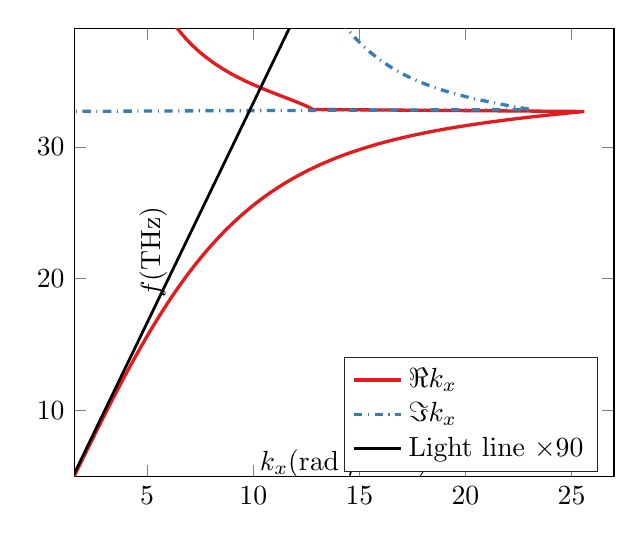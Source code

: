 % This file was created by matlab2tikz.
%
%The latest updates can be retrieved from
%  http://www.mathworks.com/matlabcentral/fileexchange/22022-matlab2tikz-matlab2tikz
%where you can also make suggestions and rate matlab2tikz.
%
\definecolor{mycolor1}{rgb}{0.894,0.102,0.11}%
\definecolor{mycolor2}{rgb}{0.216,0.494,0.722}%
\definecolor{mycolor3}{rgb}{0.302,0.686,0.29}%
%
\begin{tikzpicture}

\begin{axis}[
xmin=1569124*1e-6,
xmax=27000000*1e-6,
xlabel={$k_x (\mathrm{rad~\mu m}^{-1})$},
ymin=5,
ymax=39,
x label style={at={(axis description cs:0.5,0.09)}},
y label style={at={(axis description cs:0.19,.5)}},
ylabel={$f (\mathrm{THz})$},
axis background/.style={fill=white},
legend style={at={(0.97,0.01)}, anchor=south east, legend cell align=left, align=left, draw=white!15!black}
]
\addplot [color=mycolor1, line width=1.2pt]
  table[x expr=\thisrowno{0}*1e-6, y index=1, row sep=crcr]{%
31836.371	0.1\\
79553.604	0.25\\
127167.314	0.4\\
174680.576	0.551\\
222096.671	0.701\\
269418.884	0.851\\
316650.481	1.001\\
363794.709	1.151\\
410854.792	1.301\\
457833.936	1.452\\
504735.327	1.602\\
551562.132	1.752\\
598317.499	1.902\\
645004.563	2.052\\
691626.441	2.202\\
738186.236	2.353\\
784687.038	2.503\\
831131.925	2.653\\
877523.962	2.803\\
923866.204	2.953\\
970161.699	3.103\\
1016413.485	3.254\\
1062624.591	3.404\\
1108798.041	3.554\\
1154936.856	3.704\\
1201044.048	3.854\\
1247122.629	4.004\\
1293175.607	4.155\\
1339205.99	4.305\\
1385216.784	4.455\\
1431210.997	4.605\\
1477191.637	4.755\\
1523161.717	4.905\\
1569124.25	5.056\\
1615082.258	5.206\\
1661038.766	5.356\\
1706996.806	5.506\\
1752959.418	5.656\\
1798929.651	5.806\\
1844910.564	5.957\\
1890905.227	6.107\\
1936916.721	6.257\\
1982948.143	6.407\\
2029002.6	6.557\\
2075083.219	6.707\\
2121193.141	6.858\\
2167335.524	7.008\\
2213513.548	7.158\\
2259730.41	7.308\\
2305989.331	7.458\\
2352293.552	7.608\\
2398646.342	7.759\\
2445050.99	7.909\\
2491510.815	8.059\\
2538029.164	8.209\\
2584609.412	8.359\\
2631254.965	8.509\\
2677969.261	8.66\\
2724755.772	8.81\\
2771618.006	8.96\\
2818559.506	9.11\\
2865583.854	9.26\\
2912694.673	9.41\\
2959895.625	9.561\\
3007190.418	9.711\\
3054582.803	9.861\\
3102076.579	10.011\\
3149675.594	10.161\\
3197383.745	10.311\\
3245204.983	10.462\\
3293143.314	10.612\\
3341202.799	10.762\\
3389387.559	10.912\\
3437701.775	11.062\\
3486149.693	11.212\\
3534735.624	11.363\\
3583463.946	11.513\\
3632339.11	11.663\\
3681365.637	11.813\\
3730548.126	11.963\\
3779891.255	12.113\\
3829399.782	12.264\\
3879078.55	12.414\\
3928932.491	12.564\\
3978966.627	12.714\\
4029186.072	12.864\\
4079596.039	13.014\\
4130201.844	13.165\\
4181008.905	13.315\\
4232022.748	13.465\\
4283249.015	13.615\\
4334693.46	13.765\\
4386361.962	13.915\\
4438260.522	14.066\\
4490395.273	14.216\\
4542772.482	14.366\\
4595398.556	14.516\\
4648280.047	14.666\\
4701423.656	14.816\\
4754836.241	14.967\\
4808524.822	15.117\\
4862496.588	15.267\\
4916758.9	15.417\\
4971319.303	15.567\\
5026185.527	15.717\\
5081365.499	15.868\\
5136867.35	16.018\\
5192699.421	16.168\\
5248870.273	16.318\\
5305388.693	16.468\\
5362263.707	16.618\\
5419504.588	16.769\\
5477120.864	16.919\\
5535122.334	17.069\\
5593519.071	17.219\\
5652321.439	17.369\\
5711540.107	17.519\\
5771186.054	17.67\\
5831270.592	17.82\\
5891805.371	17.97\\
5952802.4	18.12\\
6014274.061	18.27\\
6076233.124	18.42\\
6138692.765	18.571\\
6201666.586	18.721\\
6265168.631	18.871\\
6329213.409	19.021\\
6393815.914	19.171\\
6458991.648	19.321\\
6524756.643	19.472\\
6591127.491	19.622\\
6658121.366	19.772\\
6725756.053	19.922\\
6794049.982	20.072\\
6863022.254	20.222\\
6932692.677	20.373\\
7003081.806	20.523\\
7074210.972	20.673\\
7146102.331	20.823\\
7218778.903	20.973\\
7292264.618	21.123\\
7366584.364	21.274\\
7441764.041	21.424\\
7517830.614	21.574\\
7594812.175	21.724\\
7672738.004	21.874\\
7751638.636	22.024\\
7831545.937	22.175\\
7912493.175	22.325\\
7994515.111	22.475\\
8077648.083	22.625\\
8161930.101	22.775\\
8247400.953	22.925\\
8334102.317	23.076\\
8422077.874	23.226\\
8511373.442	23.376\\
8602037.115	23.526\\
8694119.408	23.676\\
8787673.426	23.826\\
8882755.035	23.977\\
8979423.052	24.127\\
9077739.457	24.277\\
9177769.612	24.427\\
9279582.507	24.577\\
9383251.03	24.727\\
9488852.249	24.878\\
9596467.74	25.028\\
9706183.925	25.178\\
9818092.456	25.328\\
9932290.631	25.478\\
10048881.851	25.628\\
10167976.125	25.779\\
10289690.623	25.929\\
10414150.289	26.079\\
10541488.515	26.229\\
10671847.897	26.379\\
10805381.055	26.529\\
10942251.564	26.68\\
11082634.978	26.83\\
11226719.974	26.98\\
11374709.631	27.13\\
11526822.861	27.28\\
11683296.013	27.43\\
11844384.677	27.581\\
12010365.706	27.731\\
12181539.511	27.881\\
12358232.639	28.031\\
12540800.704	28.181\\
12729631.699	28.331\\
12925149.771	28.482\\
13127819.508	28.632\\
13338150.837	28.782\\
13556704.602	28.932\\
13784098.954	29.082\\
14021016.649	29.232\\
14268213.405	29.383\\
14526527.465	29.533\\
14796890.519	29.683\\
15080340.171	29.833\\
15378034.094	29.983\\
15691266.038	30.133\\
16021483.753	30.284\\
16370308.818	30.434\\
16739558.151	30.584\\
17131266.667	30.734\\
17547710.01	30.884\\
17991425.507	31.034\\
18465228.273	31.185\\
18972217.644	31.335\\
19515766.77	31.485\\
20099485.151	31.635\\
20727140.621	31.785\\
21402524.448	31.935\\
22129242.975	32.086\\
22910424.413	32.236\\
23748344.184	32.386\\
24643999.097	32.536\\
25596697.056	32.686\\
12824427.312	32.836\\
12644710.078	32.987\\
12444521.687	33.137\\
12227723.374	33.287\\
11998507.063	33.437\\
11761040.607	33.587\\
11519172.399	33.737\\
11276236.735	33.888\\
11034965.259	34.038\\
10797484.339	34.188\\
10565368.333	34.338\\
10339720.725	34.488\\
10121262.604	34.638\\
9910416.077	34.789\\
9707376.643	34.939\\
9512172.688	35.089\\
9324712.653	35.239\\
9144821.435	35.389\\
8972267.918	35.539\\
8806785.474	35.69\\
8648086.996	35.84\\
8495875.78	35.99\\
8349853.277	36.14\\
8209724.521	36.29\\
8075201.832	36.44\\
7946007.257	36.591\\
7821874.092	36.741\\
7702547.738	36.891\\
7587786.085	37.041\\
7477359.554	37.191\\
7371050.91	37.341\\
7268654.917	37.492\\
7169977.883	37.642\\
7074837.157	37.792\\
6983060.572	37.942\\
6894485.891	38.092\\
6808960.246	38.242\\
6726339.586	38.393\\
6646488.148	38.543\\
6569277.949	38.693\\
6494588.297	38.843\\
6422305.334	38.993\\
6352321.603	39.143\\
6284535.642	39.294\\
6218851.6	39.444\\
6155178.883	39.594\\
6093431.82	39.744\\
6033529.351	39.894\\
5975394.737	40.044\\
5918955.291	40.195\\
5864142.125	40.345\\
5810889.916	40.495\\
5759136.686	40.645\\
5708823.6	40.795\\
5659894.776	40.945\\
5612297.107	41.096\\
5565980.096	41.246\\
5520895.705	41.396\\
5476998.209	41.546\\
5434244.062	41.696\\
5392591.774	41.846\\
5352001.791	41.997\\
5312436.391	42.147\\
5273859.576	42.297\\
5236236.98	42.447\\
5199535.78	42.597\\
5163724.61	42.747\\
5128773.484	42.898\\
5094653.723	43.048\\
5061337.885	43.198\\
5028799.699	43.348\\
4997014.008	43.498\\
4965956.707	43.648\\
4935604.694	43.799\\
4905935.815	43.949\\
4876928.821	44.099\\
4848563.321	44.249\\
4820819.737	44.399\\
4793679.269	44.549\\
4767123.856	44.7\\
4741136.14	44.85\\
4715699.43	45\\
};
\addlegendentry{$\Re k_x$}

\addplot [color=mycolor2, dashdotted, line width=1.2pt]
  table[x expr=\thisrowno{0}*1e-6, y index=1, row sep=crcr]{%
216.926	0.1\\
216.429	0.25\\
215.944	0.4\\
215.474	0.551\\
215.02	0.701\\
214.581	0.851\\
214.157	1.001\\
213.748	1.151\\
213.355	1.301\\
212.976	1.452\\
212.612	1.602\\
212.263	1.752\\
211.929	1.902\\
211.61	2.052\\
211.305	2.202\\
211.014	2.353\\
210.738	2.503\\
210.476	2.653\\
210.229	2.803\\
209.996	2.953\\
209.777	3.103\\
209.573	3.254\\
209.382	3.404\\
209.206	3.554\\
209.044	3.704\\
208.896	3.854\\
208.762	4.004\\
208.642	4.155\\
208.537	4.305\\
208.445	4.455\\
208.368	4.605\\
208.304	4.755\\
208.255	4.905\\
208.22	5.056\\
208.199	5.206\\
208.192	5.356\\
208.2	5.506\\
208.222	5.656\\
208.258	5.806\\
208.308	5.957\\
208.373	6.107\\
208.452	6.257\\
208.546	6.407\\
208.655	6.557\\
208.778	6.707\\
208.916	6.858\\
209.069	7.008\\
209.236	7.158\\
209.419	7.308\\
209.617	7.458\\
209.83	7.608\\
210.059	7.759\\
210.303	7.909\\
210.563	8.059\\
210.838	8.209\\
211.129	8.359\\
211.437	8.509\\
211.76	8.66\\
212.1	8.81\\
212.456	8.96\\
212.829	9.11\\
213.219	9.26\\
213.626	9.41\\
214.05	9.561\\
214.492	9.711\\
214.952	9.861\\
215.429	10.011\\
215.924	10.161\\
216.438	10.311\\
216.971	10.462\\
217.522	10.612\\
218.092	10.762\\
218.682	10.912\\
219.292	11.062\\
219.922	11.212\\
220.572	11.363\\
221.242	11.513\\
221.934	11.663\\
222.647	11.813\\
223.381	11.963\\
224.138	12.113\\
224.917	12.264\\
225.719	12.414\\
226.545	12.564\\
227.394	12.714\\
228.267	12.864\\
229.165	13.014\\
230.088	13.165\\
231.036	13.315\\
232.011	13.465\\
233.012	13.615\\
234.041	13.765\\
235.097	13.915\\
236.181	14.066\\
237.295	14.216\\
238.438	14.366\\
239.611	14.516\\
240.816	14.666\\
242.052	14.816\\
243.32	14.967\\
244.622	15.117\\
245.958	15.267\\
247.328	15.417\\
248.734	15.567\\
250.177	15.717\\
251.657	15.868\\
253.176	16.018\\
254.734	16.168\\
256.332	16.318\\
257.972	16.468\\
259.655	16.618\\
261.382	16.769\\
263.154	16.919\\
264.972	17.069\\
266.838	17.219\\
268.753	17.369\\
270.718	17.519\\
272.736	17.67\\
274.807	17.82\\
276.933	17.97\\
279.116	18.12\\
281.357	18.27\\
283.66	18.42\\
286.024	18.571\\
288.453	18.721\\
290.949	18.871\\
293.513	19.021\\
296.149	19.171\\
298.858	19.321\\
301.643	19.472\\
304.507	19.622\\
307.452	19.772\\
310.481	19.922\\
313.598	20.072\\
316.806	20.222\\
320.108	20.373\\
323.507	20.523\\
327.007	20.673\\
330.613	20.823\\
334.328	20.973\\
338.157	21.123\\
342.104	21.274\\
346.174	21.424\\
350.373	21.574\\
354.705	21.724\\
359.176	21.874\\
363.792	22.024\\
368.56	22.175\\
373.487	22.325\\
378.579	22.475\\
383.844	22.625\\
389.29	22.775\\
394.925	22.925\\
400.76	23.076\\
406.802	23.226\\
413.063	23.376\\
419.554	23.526\\
426.285	23.676\\
433.27	23.826\\
440.522	23.977\\
448.055	24.127\\
455.884	24.277\\
464.025	24.427\\
472.496	24.577\\
481.316	24.727\\
490.505	24.878\\
500.085	25.028\\
510.079	25.178\\
520.512	25.328\\
531.411	25.478\\
542.807	25.628\\
554.73	25.779\\
567.217	25.929\\
580.304	26.079\\
594.032	26.229\\
608.446	26.379\\
623.595	26.529\\
639.532	26.68\\
656.316	26.83\\
674.009	26.98\\
692.683	27.13\\
712.414	27.28\\
733.288	27.43\\
755.398	27.581\\
778.849	27.731\\
803.756	27.881\\
830.247	28.031\\
858.464	28.181\\
888.567	28.331\\
920.732	28.482\\
955.16	28.632\\
992.073	28.782\\
1031.722	28.932\\
1074.389	29.082\\
1120.394	29.232\\
1170.097	29.383\\
1223.906	29.533\\
1282.283	29.683\\
1345.753	29.833\\
1414.908	29.983\\
1490.422	30.133\\
1573.055	30.284\\
1663.665	30.434\\
1763.212	30.584\\
1872.761	30.734\\
1993.484	30.884\\
2126.64	31.034\\
2273.545	31.185\\
2435.511	31.335\\
2613.752	31.485\\
2809.221	31.635\\
3022.392	31.785\\
3252.952	31.935\\
3499.427	32.086\\
3758.78	32.236\\
4026.077	32.386\\
4294.372	32.536\\
4554.998	32.686\\
23086382.79	32.836\\
22534202.895	32.987\\
22008914.822	33.137\\
21512846.204	33.287\\
21047274.729	33.437\\
20612436.939	33.587\\
20207666.813	33.737\\
19831610.697	33.888\\
19482461.33	34.038\\
19158168.64	34.188\\
18856605.75	34.338\\
18575685.791	34.488\\
18313435.346	34.638\\
18068034.338	34.789\\
17837832.33	34.939\\
17621349.572	35.089\\
17417269.002	35.239\\
17224423.486	35.389\\
17041781.074	35.539\\
16868429.982	35.69\\
16703564.242	35.84\\
16546470.516	35.99\\
16396516.273	36.14\\
16253139.36	36.29\\
16115838.885	36.44\\
15984167.311	36.591\\
15857723.629	36.741\\
15736147.465	36.891\\
15619114.02	37.041\\
15506329.699	37.191\\
15397528.355	37.341\\
15292468.047	37.492\\
15190928.236	37.642\\
15092707.358	37.792\\
14997620.727	37.942\\
14905498.695	38.092\\
14816185.068	38.242\\
14729535.705	38.393\\
14645417.3	38.543\\
14563706.312	38.693\\
14484288.016	38.843\\
14407055.675	38.993\\
14331909.801	39.143\\
14258757.499	39.294\\
14187511.889	39.444\\
14118091.583	39.594\\
14050420.224	39.744\\
13984426.072	39.894\\
13920041.629	40.044\\
13857203.305	40.195\\
13795851.115	40.345\\
13735928.407	40.495\\
13677381.614	40.645\\
13620160.03	40.795\\
13564215.604	40.945\\
13509502.759	41.096\\
13455978.218	41.246\\
13403600.853	41.396\\
13352331.538	41.546\\
13302133.026	41.696\\
13252969.824	41.846\\
13204808.085	41.997\\
13157615.51	42.147\\
13111361.248	42.297\\
13066015.815	42.447\\
13021551.015	42.597\\
12977939.86	42.747\\
12935156.508	42.898\\
12893176.196	43.048\\
12851975.181	43.198\\
12811530.685	43.348\\
12771820.846	43.498\\
12732824.664	43.648\\
12694521.964	43.799\\
12656893.348	43.949\\
12619920.157	44.099\\
12583584.437	44.249\\
12547868.903	44.399\\
12512756.906	44.549\\
12478232.401	44.7\\
12444279.922	44.85\\
12410884.554	45\\
};
\addlegendentry{$\Im k_x$}

\addplot [color=black, line width=1.0pt]
  table[x expr=\thisrowno{0}*1e-6, y index=1, row sep=crcr]{%
30000	0.1\\
75050.167	0.25\\
120100.334	0.4\\
165150.502	0.551\\
210200.669	0.701\\
255250.836	0.851\\
300301.003	1.001\\
345351.171	1.151\\
390401.338	1.301\\
435451.505	1.452\\
480501.672	1.602\\
525551.839	1.752\\
570602.007	1.902\\
615652.174	2.052\\
660702.341	2.202\\
705752.508	2.353\\
750802.676	2.503\\
795852.843	2.653\\
840903.01	2.803\\
885953.177	2.953\\
931003.344	3.103\\
976053.512	3.254\\
1021103.679	3.404\\
1066153.846	3.554\\
1111204.013	3.704\\
1156254.181	3.854\\
1201304.348	4.004\\
1246354.515	4.155\\
1291404.682	4.305\\
1336454.849	4.455\\
1381505.017	4.605\\
1426555.184	4.755\\
1471605.351	4.905\\
1516655.518	5.056\\
1561705.686	5.206\\
1606755.853	5.356\\
1651806.02	5.506\\
1696856.187	5.656\\
1741906.355	5.806\\
1786956.522	5.957\\
1832006.689	6.107\\
1877056.856	6.257\\
1922107.023	6.407\\
1967157.191	6.557\\
2012207.358	6.707\\
2057257.525	6.858\\
2102307.692	7.008\\
2147357.86	7.158\\
2192408.027	7.308\\
2237458.194	7.458\\
2282508.361	7.608\\
2327558.528	7.759\\
2372608.696	7.909\\
2417658.863	8.059\\
2462709.03	8.209\\
2507759.197	8.359\\
2552809.365	8.509\\
2597859.532	8.66\\
2642909.699	8.81\\
2687959.866	8.96\\
2733010.033	9.11\\
2778060.201	9.26\\
2823110.368	9.41\\
2868160.535	9.561\\
2913210.702	9.711\\
2958260.87	9.861\\
3003311.037	10.011\\
3048361.204	10.161\\
3093411.371	10.311\\
3138461.538	10.462\\
3183511.706	10.612\\
3228561.873	10.762\\
3273612.04	10.912\\
3318662.207	11.062\\
3363712.375	11.212\\
3408762.542	11.363\\
3453812.709	11.513\\
3498862.876	11.663\\
3543913.043	11.813\\
3588963.211	11.963\\
3634013.378	12.113\\
3679063.545	12.264\\
3724113.712	12.414\\
3769163.88	12.564\\
3814214.047	12.714\\
3859264.214	12.864\\
3904314.381	13.014\\
3949364.548	13.165\\
3994414.716	13.315\\
4039464.883	13.465\\
4084515.05	13.615\\
4129565.217	13.765\\
4174615.385	13.915\\
4219665.552	14.066\\
4264715.719	14.216\\
4309765.886	14.366\\
4354816.054	14.516\\
4399866.221	14.666\\
4444916.388	14.816\\
4489966.555	14.967\\
4535016.722	15.117\\
4580066.89	15.267\\
4625117.057	15.417\\
4670167.224	15.567\\
4715217.391	15.717\\
4760267.559	15.868\\
4805317.726	16.018\\
4850367.893	16.168\\
4895418.06	16.318\\
4940468.227	16.468\\
4985518.395	16.618\\
5030568.562	16.769\\
5075618.729	16.919\\
5120668.896	17.069\\
5165719.064	17.219\\
5210769.231	17.369\\
5255819.398	17.519\\
5300869.565	17.67\\
5345919.732	17.82\\
5390969.9	17.97\\
5436020.067	18.12\\
5481070.234	18.27\\
5526120.401	18.42\\
5571170.569	18.571\\
5616220.736	18.721\\
5661270.903	18.871\\
5706321.07	19.021\\
5751371.237	19.171\\
5796421.405	19.321\\
5841471.572	19.472\\
5886521.739	19.622\\
5931571.906	19.772\\
5976622.074	19.922\\
6021672.241	20.072\\
6066722.408	20.222\\
6111772.575	20.373\\
6156822.742	20.523\\
6201872.91	20.673\\
6246923.077	20.823\\
6291973.244	20.973\\
6337023.411	21.123\\
6382073.579	21.274\\
6427123.746	21.424\\
6472173.913	21.574\\
6517224.08	21.724\\
6562274.247	21.874\\
6607324.415	22.024\\
6652374.582	22.175\\
6697424.749	22.325\\
6742474.916	22.475\\
6787525.084	22.625\\
6832575.251	22.775\\
6877625.418	22.925\\
6922675.585	23.076\\
6967725.753	23.226\\
7012775.92	23.376\\
7057826.087	23.526\\
7102876.254	23.676\\
7147926.421	23.826\\
7192976.589	23.977\\
7238026.756	24.127\\
7283076.923	24.277\\
7328127.09	24.427\\
7373177.258	24.577\\
7418227.425	24.727\\
7463277.592	24.878\\
7508327.759	25.028\\
7553377.926	25.178\\
7598428.094	25.328\\
7643478.261	25.478\\
7688528.428	25.628\\
7733578.595	25.779\\
7778628.763	25.929\\
7823678.93	26.079\\
7868729.097	26.229\\
7913779.264	26.379\\
7958829.431	26.529\\
8003879.599	26.68\\
8048929.766	26.83\\
8093979.933	26.98\\
8139030.1	27.13\\
8184080.268	27.28\\
8229130.435	27.43\\
8274180.602	27.581\\
8319230.769	27.731\\
8364280.936	27.881\\
8409331.104	28.031\\
8454381.271	28.181\\
8499431.438	28.331\\
8544481.605	28.482\\
8589531.773	28.632\\
8634581.94	28.782\\
8679632.107	28.932\\
8724682.274	29.082\\
8769732.441	29.232\\
8814782.609	29.383\\
8859832.776	29.533\\
8904882.943	29.683\\
8949933.11	29.833\\
8994983.278	29.983\\
9040033.445	30.133\\
9085083.612	30.284\\
9130133.779	30.434\\
9175183.946	30.584\\
9220234.114	30.734\\
9265284.281	30.884\\
9310334.448	31.034\\
9355384.615	31.185\\
9400434.783	31.335\\
9445484.95	31.485\\
9490535.117	31.635\\
9535585.284	31.785\\
9580635.452	31.935\\
9625685.619	32.086\\
9670735.786	32.236\\
9715785.953	32.386\\
9760836.12	32.536\\
9805886.288	32.686\\
9850936.455	32.836\\
9895986.622	32.987\\
9941036.789	33.137\\
9986086.957	33.287\\
10031137.124	33.437\\
10076187.291	33.587\\
10121237.458	33.737\\
10166287.625	33.888\\
10211337.793	34.038\\
10256387.96	34.188\\
10301438.127	34.338\\
10346488.294	34.488\\
10391538.462	34.638\\
10436588.629	34.789\\
10481638.796	34.939\\
10526688.963	35.089\\
10571739.13	35.239\\
10616789.298	35.389\\
10661839.465	35.539\\
10706889.632	35.69\\
10751939.799	35.84\\
10796989.967	35.99\\
10842040.134	36.14\\
10887090.301	36.29\\
10932140.468	36.44\\
10977190.635	36.591\\
11022240.803	36.741\\
11067290.97	36.891\\
11112341.137	37.041\\
11157391.304	37.191\\
11202441.472	37.341\\
11247491.639	37.492\\
11292541.806	37.642\\
11337591.973	37.792\\
11382642.14	37.942\\
11427692.308	38.092\\
11472742.475	38.242\\
11517792.642	38.393\\
11562842.809	38.543\\
11607892.977	38.693\\
11652943.144	38.843\\
11697993.311	38.993\\
11743043.478	39.143\\
11788093.645	39.294\\
11833143.813	39.444\\
11878193.98	39.594\\
11923244.147	39.744\\
11968294.314	39.894\\
12013344.482	40.044\\
12058394.649	40.195\\
12103444.816	40.345\\
12148494.983	40.495\\
12193545.151	40.645\\
12238595.318	40.795\\
12283645.485	40.945\\
12328695.652	41.096\\
12373745.819	41.246\\
12418795.987	41.396\\
12463846.154	41.546\\
12508896.321	41.696\\
12553946.488	41.846\\
12598996.656	41.997\\
12644046.823	42.147\\
12689096.99	42.297\\
12734147.157	42.447\\
12779197.324	42.597\\
12824247.492	42.747\\
12869297.659	42.898\\
12914347.826	43.048\\
12959397.993	43.198\\
13004448.161	43.348\\
13049498.328	43.498\\
13094548.495	43.648\\
13139598.662	43.799\\
13184648.829	43.949\\
13229698.997	44.099\\
13274749.164	44.249\\
13319799.331	44.399\\
13364849.498	44.549\\
13409899.666	44.7\\
13454949.833	44.85\\
13500000	45\\
};
\addlegendentry{Light line $\times 90$}

\end{axis}
\end{tikzpicture}%
